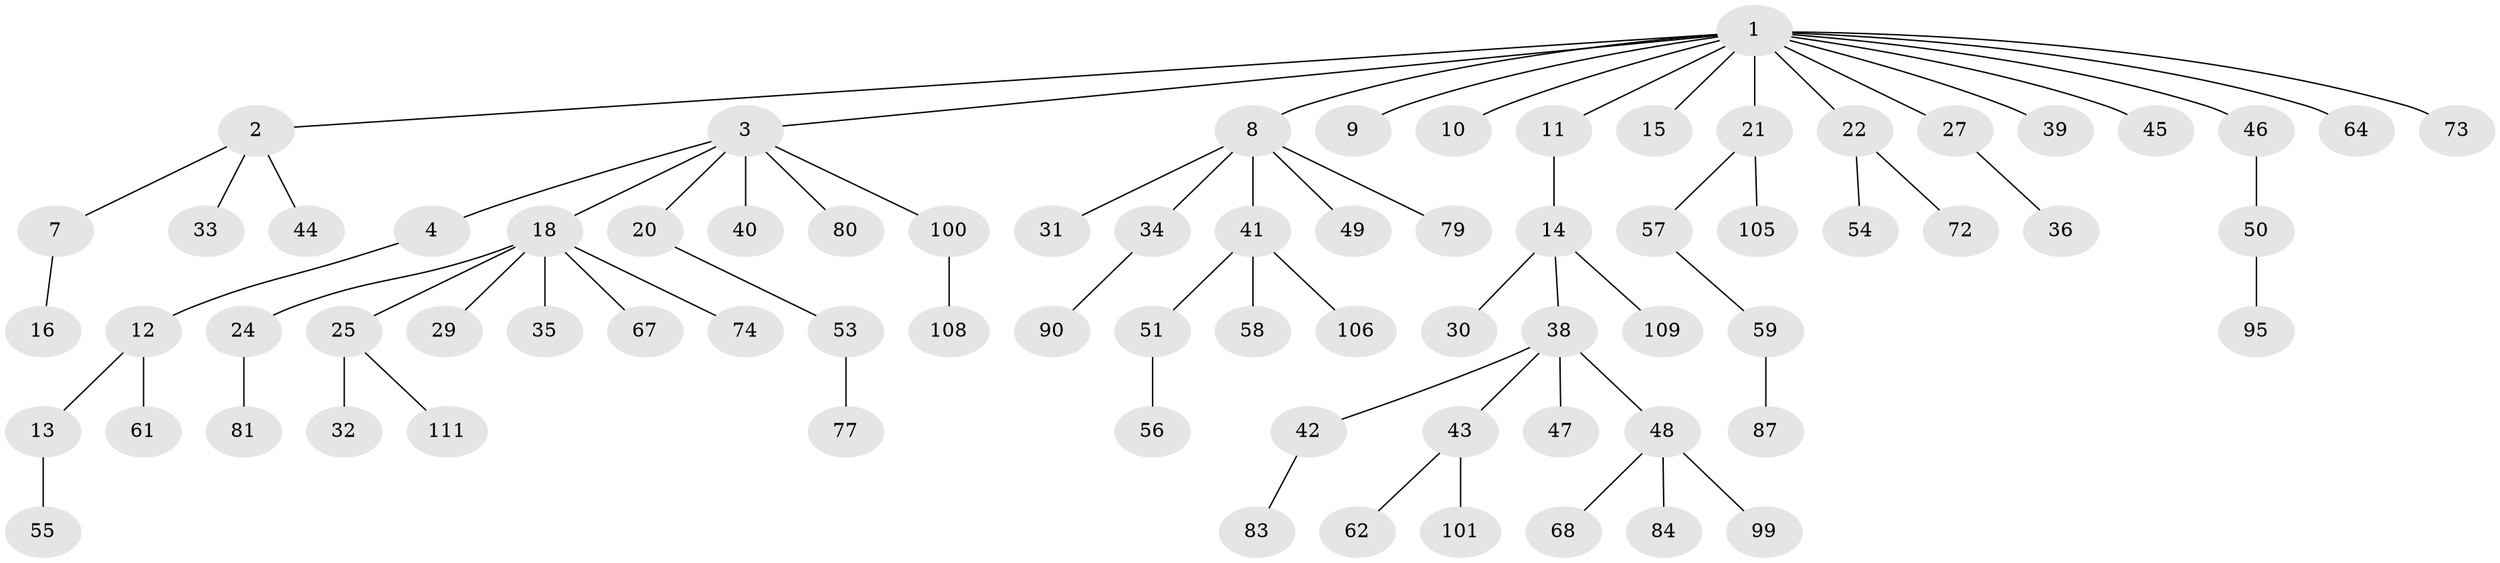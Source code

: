 // original degree distribution, {7: 0.017857142857142856, 5: 0.044642857142857144, 3: 0.13392857142857142, 10: 0.008928571428571428, 2: 0.25, 1: 0.5178571428571429, 4: 0.017857142857142856, 6: 0.008928571428571428}
// Generated by graph-tools (version 1.1) at 2025/11/02/27/25 16:11:26]
// undirected, 75 vertices, 74 edges
graph export_dot {
graph [start="1"]
  node [color=gray90,style=filled];
  1 [super="+5"];
  2 [super="+107"];
  3 [super="+6"];
  4 [super="+98"];
  7 [super="+97"];
  8 [super="+26"];
  9;
  10;
  11;
  12 [super="+28"];
  13;
  14 [super="+17"];
  15 [super="+102"];
  16;
  18 [super="+19"];
  20 [super="+82"];
  21;
  22 [super="+23"];
  24;
  25 [super="+88"];
  27 [super="+60"];
  29;
  30;
  31 [super="+104"];
  32 [super="+63"];
  33 [super="+86"];
  34 [super="+37"];
  35;
  36;
  38 [super="+52"];
  39 [super="+93"];
  40;
  41 [super="+76"];
  42;
  43;
  44 [super="+94"];
  45;
  46;
  47 [super="+91"];
  48 [super="+75"];
  49;
  50 [super="+78"];
  51 [super="+66"];
  53 [super="+71"];
  54;
  55;
  56 [super="+69"];
  57 [super="+70"];
  58;
  59 [super="+65"];
  61 [super="+92"];
  62 [super="+85"];
  64;
  67;
  68 [super="+96"];
  72;
  73;
  74;
  77;
  79;
  80;
  81 [super="+110"];
  83 [super="+103"];
  84 [super="+89"];
  87;
  90;
  95;
  99;
  100;
  101;
  105;
  106;
  108 [super="+112"];
  109;
  111;
  1 -- 2;
  1 -- 3;
  1 -- 8;
  1 -- 10;
  1 -- 15;
  1 -- 46;
  1 -- 64;
  1 -- 39;
  1 -- 9;
  1 -- 73;
  1 -- 11;
  1 -- 45;
  1 -- 21;
  1 -- 22;
  1 -- 27;
  2 -- 7;
  2 -- 33;
  2 -- 44;
  3 -- 4;
  3 -- 18;
  3 -- 40;
  3 -- 80;
  3 -- 100;
  3 -- 20;
  4 -- 12;
  7 -- 16;
  8 -- 34;
  8 -- 41;
  8 -- 79;
  8 -- 49;
  8 -- 31;
  11 -- 14;
  12 -- 13;
  12 -- 61;
  13 -- 55;
  14 -- 30;
  14 -- 38;
  14 -- 109;
  18 -- 24;
  18 -- 74;
  18 -- 67;
  18 -- 35;
  18 -- 25;
  18 -- 29;
  20 -- 53;
  21 -- 57;
  21 -- 105;
  22 -- 54;
  22 -- 72;
  24 -- 81;
  25 -- 32;
  25 -- 111;
  27 -- 36;
  34 -- 90;
  38 -- 42;
  38 -- 43;
  38 -- 47;
  38 -- 48;
  41 -- 51;
  41 -- 58;
  41 -- 106;
  42 -- 83;
  43 -- 62;
  43 -- 101;
  46 -- 50;
  48 -- 68;
  48 -- 99;
  48 -- 84;
  50 -- 95;
  51 -- 56;
  53 -- 77;
  57 -- 59;
  59 -- 87;
  100 -- 108;
}
